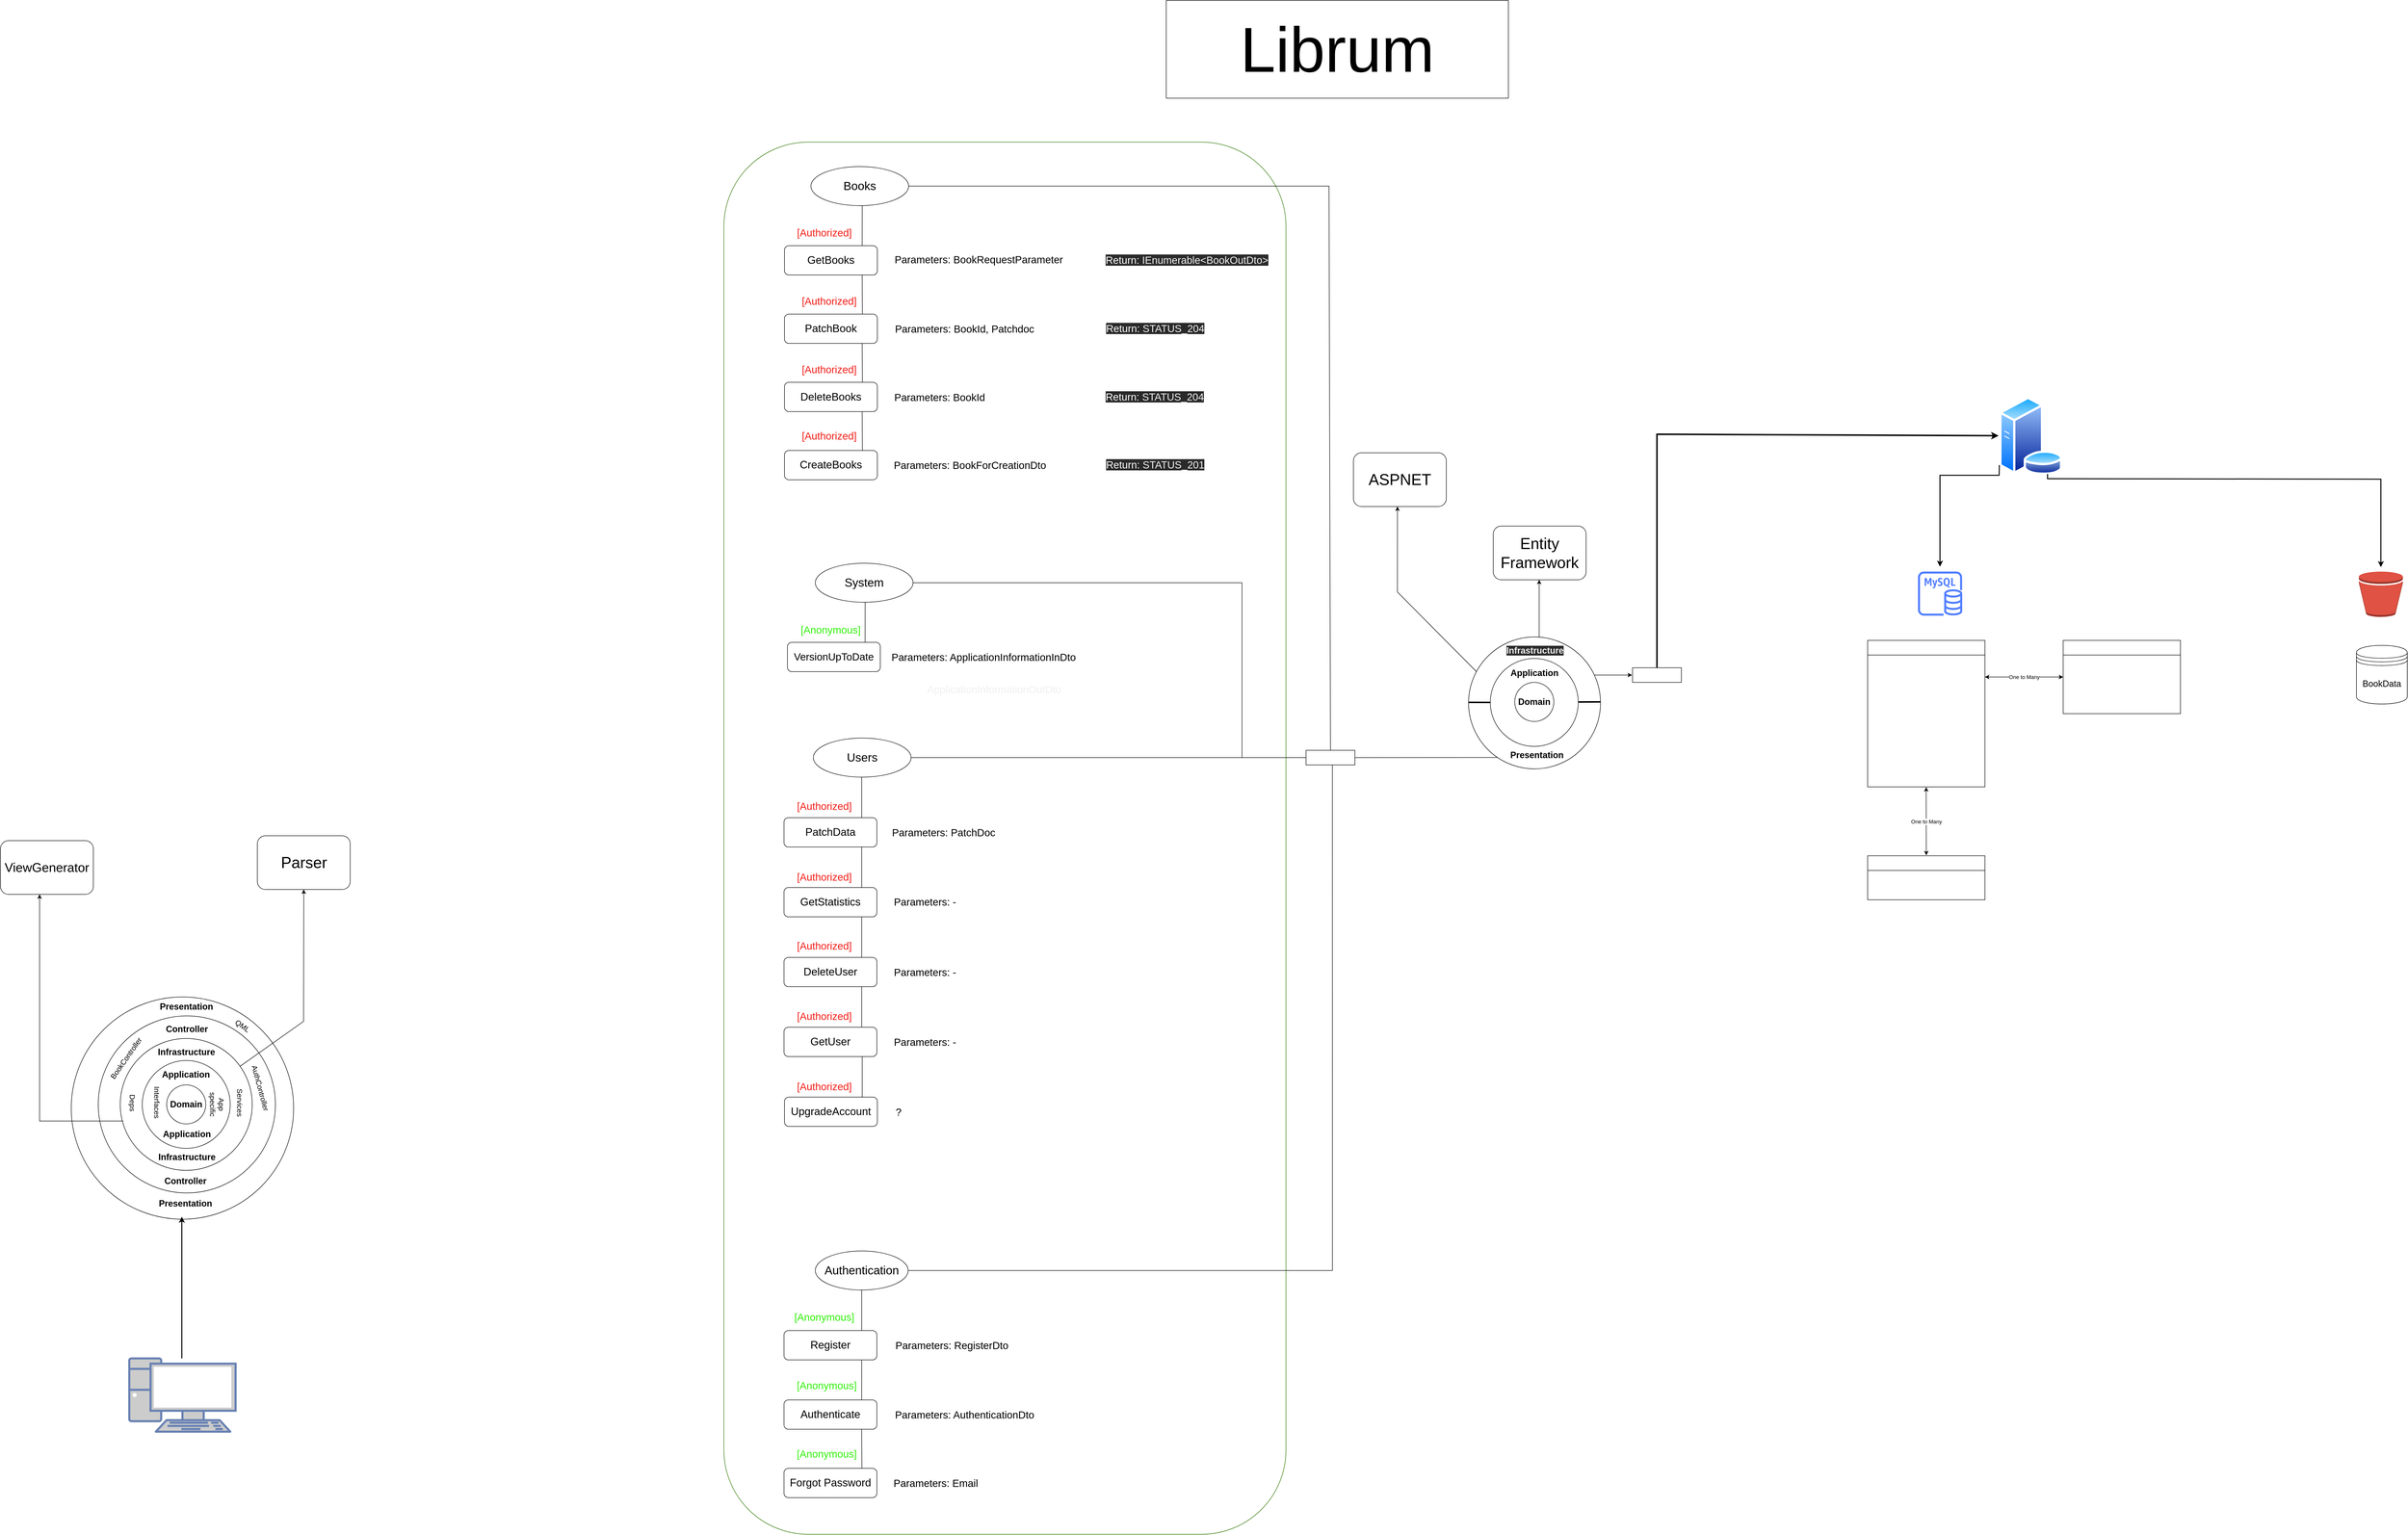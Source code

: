 <mxfile version="18.0.1" type="device"><diagram id="UjWuv3JrhT-Ci1nRG43G" name="Page-1"><mxGraphModel dx="948" dy="2203" grid="1" gridSize="10" guides="1" tooltips="1" connect="1" arrows="1" fold="1" page="1" pageScale="1" pageWidth="2800" pageHeight="1600" math="0" shadow="0"><root><mxCell id="0"/><mxCell id="1" parent="0"/><mxCell id="fdK3kQv5YPsDxLzUd1Ll-130" value="" style="rounded=1;whiteSpace=wrap;html=1;fillColor=none;fontColor=#ffffff;strokeColor=#2D7600;gradientColor=#ffffff;" vertex="1" parent="1"><mxGeometry x="1540" y="-1260" width="1150" height="2850" as="geometry"/></mxCell><mxCell id="10" value="" style="ellipse;whiteSpace=wrap;html=1;aspect=fixed;fontSize=18;align=center;" parent="1" vertex="1"><mxGeometry x="204.75" y="490" width="455" height="455" as="geometry"/></mxCell><mxCell id="8" value="" style="ellipse;whiteSpace=wrap;html=1;aspect=fixed;fontSize=18;align=center;" parent="1" vertex="1"><mxGeometry x="260" y="528.75" width="362.5" height="362.5" as="geometry"/></mxCell><mxCell id="5" value="" style="ellipse;whiteSpace=wrap;html=1;aspect=fixed;fontSize=18;align=center;" parent="1" vertex="1"><mxGeometry x="305" y="575" width="270" height="270" as="geometry"/></mxCell><mxCell id="3" value="" style="ellipse;whiteSpace=wrap;html=1;aspect=fixed;fontSize=18;align=center;" parent="1" vertex="1"><mxGeometry x="350" y="620" width="180" height="180" as="geometry"/></mxCell><mxCell id="2" value="&lt;font style=&quot;font-size: 18px&quot;&gt;&lt;b&gt;Domain&lt;/b&gt;&lt;/font&gt;" style="ellipse;whiteSpace=wrap;html=1;aspect=fixed;" parent="1" vertex="1"><mxGeometry x="400" y="670" width="80" height="80" as="geometry"/></mxCell><mxCell id="4" value="&lt;b&gt;Application&lt;/b&gt;" style="rounded=0;whiteSpace=wrap;html=1;fontSize=18;align=center;strokeColor=none;" parent="1" vertex="1"><mxGeometry x="401.5" y="634" width="75" height="29" as="geometry"/></mxCell><mxCell id="7" value="&lt;b&gt;Infrastructure&lt;/b&gt;" style="rounded=0;whiteSpace=wrap;html=1;fontSize=18;align=center;strokeColor=none;" parent="1" vertex="1"><mxGeometry x="404.5" y="591" width="70.5" height="23" as="geometry"/></mxCell><mxCell id="9" value="&lt;b&gt;Controller&lt;/b&gt;" style="rounded=0;whiteSpace=wrap;html=1;fontSize=18;align=center;strokeColor=none;" parent="1" vertex="1"><mxGeometry x="406" y="540" width="70.5" height="31" as="geometry"/></mxCell><mxCell id="11" value="&lt;b&gt;Presentation&lt;/b&gt;" style="rounded=0;whiteSpace=wrap;html=1;fontSize=18;align=center;strokeColor=none;" parent="1" vertex="1"><mxGeometry x="405" y="494" width="70.5" height="31" as="geometry"/></mxCell><mxCell id="12" value="&lt;font style=&quot;font-size: 32px&quot;&gt;Parser&lt;/font&gt;" style="rounded=1;whiteSpace=wrap;html=1;fontSize=18;align=center;" parent="1" vertex="1"><mxGeometry x="585.5" y="160" width="190" height="110" as="geometry"/></mxCell><mxCell id="14" value="&lt;font style=&quot;font-size: 26px&quot;&gt;ViewGenerator&lt;/font&gt;" style="rounded=1;whiteSpace=wrap;html=1;fontSize=18;align=center;" parent="1" vertex="1"><mxGeometry x="60" y="170" width="190" height="110" as="geometry"/></mxCell><mxCell id="15" value="" style="endArrow=classic;html=1;rounded=0;fontSize=26;exitX=0.022;exitY=0.626;exitDx=0;exitDy=0;startArrow=none;exitPerimeter=0;" parent="1" source="5" edge="1"><mxGeometry width="50" height="50" relative="1" as="geometry"><mxPoint x="570" y="780" as="sourcePoint"/><mxPoint x="140" y="280" as="targetPoint"/><Array as="points"><mxPoint x="140" y="744"/></Array></mxGeometry></mxCell><mxCell id="16" value="" style="endArrow=classic;html=1;rounded=0;fontSize=26;entryX=0.5;entryY=1;entryDx=0;entryDy=0;" parent="1" source="5" target="12" edge="1"><mxGeometry width="50" height="50" relative="1" as="geometry"><mxPoint x="660" y="660" as="sourcePoint"/><mxPoint x="710" y="610" as="targetPoint"/><Array as="points"><mxPoint x="680" y="540"/></Array></mxGeometry></mxCell><mxCell id="17" value="BookController" style="rounded=0;whiteSpace=wrap;html=1;fontSize=15;align=center;strokeColor=none;rotation=-55;" parent="1" vertex="1"><mxGeometry x="279" y="600" width="75" height="30" as="geometry"/></mxCell><mxCell id="21" value="QML" style="rounded=0;whiteSpace=wrap;html=1;fontSize=15;align=center;strokeColor=none;rotation=35;" parent="1" vertex="1"><mxGeometry x="518.13" y="539.1" width="75" height="20" as="geometry"/></mxCell><mxCell id="22" value="AuthController" style="rounded=0;whiteSpace=wrap;html=1;fontSize=15;align=center;strokeColor=none;rotation=75;" parent="1" vertex="1"><mxGeometry x="554.5" y="661" width="75" height="30" as="geometry"/></mxCell><mxCell id="24" value="Services" style="rounded=0;whiteSpace=wrap;html=1;fontSize=15;align=center;strokeColor=none;rotation=90;" parent="1" vertex="1"><mxGeometry x="512.5" y="691" width="75" height="30" as="geometry"/></mxCell><mxCell id="25" value="Interfaces" style="rounded=0;whiteSpace=wrap;html=1;fontSize=15;align=center;strokeColor=none;rotation=90;" parent="1" vertex="1"><mxGeometry x="343" y="691" width="75" height="30" as="geometry"/></mxCell><mxCell id="26" value="App specific" style="rounded=0;whiteSpace=wrap;html=1;fontSize=15;align=center;strokeColor=none;rotation=90;" parent="1" vertex="1"><mxGeometry x="466" y="695" width="75" height="30" as="geometry"/></mxCell><mxCell id="47" value="Deps" style="rounded=0;whiteSpace=wrap;html=1;fontSize=15;align=center;strokeColor=none;rotation=90;" parent="1" vertex="1"><mxGeometry x="293" y="692" width="75" height="30" as="geometry"/></mxCell><mxCell id="52" value="&lt;font color=&quot;#ffffff&quot; size=&quot;1&quot;&gt;&lt;b style=&quot;font-size: 28px&quot;&gt;&lt;br&gt;User&lt;/b&gt;&lt;/font&gt;" style="fontColor=#0066CC;verticalAlign=top;verticalLabelPosition=bottom;labelPosition=center;align=center;html=1;outlineConnect=0;fillColor=#CCCCCC;strokeColor=#6881B3;gradientColor=none;gradientDirection=north;strokeWidth=2;shape=mxgraph.networks.pc;fontSize=26;" parent="1" vertex="1"><mxGeometry x="323.5" y="1230" width="217.5" height="150" as="geometry"/></mxCell><mxCell id="53" value="" style="endArrow=classic;html=1;rounded=0;fontSize=28;fontColor=#FFFFFF;strokeWidth=2;" parent="1" edge="1"><mxGeometry width="50" height="50" relative="1" as="geometry"><mxPoint x="431" y="1230" as="sourcePoint"/><mxPoint x="431" y="940" as="targetPoint"/></mxGeometry></mxCell><mxCell id="54" value="&lt;b&gt;Presentation&lt;/b&gt;" style="rounded=0;whiteSpace=wrap;html=1;fontSize=18;align=center;strokeColor=none;" parent="1" vertex="1"><mxGeometry x="402.5" y="897" width="70.5" height="31" as="geometry"/></mxCell><mxCell id="55" value="&lt;b&gt;Application&lt;/b&gt;" style="rounded=0;whiteSpace=wrap;html=1;fontSize=18;align=center;strokeColor=none;" parent="1" vertex="1"><mxGeometry x="403.5" y="756" width="75" height="29" as="geometry"/></mxCell><mxCell id="56" value="&lt;b&gt;Infrastructure&lt;/b&gt;" style="rounded=0;whiteSpace=wrap;html=1;fontSize=18;align=center;strokeColor=none;" parent="1" vertex="1"><mxGeometry x="405.5" y="806" width="70.5" height="23" as="geometry"/></mxCell><mxCell id="71" value="" style="ellipse;whiteSpace=wrap;html=1;aspect=fixed;fontSize=18;align=center;" parent="1" vertex="1"><mxGeometry x="3063.5" y="-247" width="270" height="270" as="geometry"/></mxCell><mxCell id="58" value="&lt;b&gt;Controller&lt;/b&gt;" style="rounded=0;whiteSpace=wrap;html=1;fontSize=18;align=center;strokeColor=none;" parent="1" vertex="1"><mxGeometry x="402.5" y="851" width="70.5" height="31" as="geometry"/></mxCell><mxCell id="68" value="" style="ellipse;whiteSpace=wrap;html=1;aspect=fixed;fontSize=18;align=center;" parent="1" vertex="1"><mxGeometry x="3108" y="-203" width="180" height="180" as="geometry"/></mxCell><mxCell id="67" value="&lt;font style=&quot;font-size: 18px&quot;&gt;&lt;b&gt;Domain&lt;/b&gt;&lt;/font&gt;" style="ellipse;whiteSpace=wrap;html=1;aspect=fixed;" parent="1" vertex="1"><mxGeometry x="3158" y="-154" width="80" height="80" as="geometry"/></mxCell><mxCell id="69" value="&lt;b&gt;Application&lt;/b&gt;" style="rounded=0;whiteSpace=wrap;html=1;fontSize=18;align=center;strokeColor=none;" parent="1" vertex="1"><mxGeometry x="3161" y="-188" width="75" height="29" as="geometry"/></mxCell><mxCell id="72" value="&lt;b style=&quot;color: rgb(240, 240, 240); font-family: helvetica; font-size: 18px; font-style: normal; letter-spacing: normal; text-align: center; text-indent: 0px; text-transform: none; word-spacing: 0px; background-color: rgb(42, 42, 42);&quot;&gt;Infrastructure&lt;/b&gt;" style="text;whiteSpace=wrap;html=1;fontSize=18;fontColor=#FFFFFF;" parent="1" vertex="1"><mxGeometry x="3139" y="-236" width="140" height="23" as="geometry"/></mxCell><mxCell id="74" value="" style="endArrow=none;html=1;rounded=0;fontSize=18;fontColor=#FFFFFF;strokeWidth=3;exitX=0.001;exitY=0.496;exitDx=0;exitDy=0;exitPerimeter=0;" parent="1" source="71" target="68" edge="1"><mxGeometry width="50" height="50" relative="1" as="geometry"><mxPoint x="3068" y="-109" as="sourcePoint"/><mxPoint x="3118" y="-159" as="targetPoint"/></mxGeometry></mxCell><mxCell id="75" value="" style="endArrow=none;html=1;rounded=0;fontSize=18;fontColor=#FFFFFF;strokeWidth=3;exitX=1;exitY=0.495;exitDx=0;exitDy=0;exitPerimeter=0;" parent="1" source="68" edge="1"><mxGeometry width="50" height="50" relative="1" as="geometry"><mxPoint x="3289" y="-114" as="sourcePoint"/><mxPoint x="3333.502" y="-114.181" as="targetPoint"/></mxGeometry></mxCell><mxCell id="76" value="&lt;b&gt;Presentation&lt;/b&gt;" style="rounded=0;whiteSpace=wrap;html=1;fontSize=18;align=center;strokeColor=none;" parent="1" vertex="1"><mxGeometry x="3167.5" y="-21" width="70.5" height="31" as="geometry"/></mxCell><mxCell id="77" value="Controllers" style="rounded=0;whiteSpace=wrap;html=1;fontSize=18;fontColor=#FFFFFF;fillColor=default;gradientColor=none;align=center;" parent="1" vertex="1"><mxGeometry x="2731" y="-15" width="100" height="30" as="geometry"/></mxCell><mxCell id="86" value="" style="endArrow=classic;html=1;rounded=0;fontSize=18;fontColor=#FFFFFF;strokeWidth=1;exitX=0.06;exitY=0.263;exitDx=0;exitDy=0;exitPerimeter=0;entryX=0.474;entryY=1;entryDx=0;entryDy=0;entryPerimeter=0;" parent="1" source="71" target="87" edge="1"><mxGeometry width="50" height="50" relative="1" as="geometry"><mxPoint x="2788" y="-189" as="sourcePoint"/><mxPoint x="2598" y="-479" as="targetPoint"/><Array as="points"><mxPoint x="2918" y="-339"/></Array></mxGeometry></mxCell><mxCell id="87" value="&lt;span style=&quot;font-size: 32px&quot;&gt;ASPNET&lt;/span&gt;" style="rounded=1;whiteSpace=wrap;html=1;fontSize=18;align=center;" parent="1" vertex="1"><mxGeometry x="2828" y="-624" width="190" height="110" as="geometry"/></mxCell><mxCell id="88" value="&lt;span style=&quot;font-size: 32px&quot;&gt;Entity Framework&lt;/span&gt;" style="rounded=1;whiteSpace=wrap;html=1;fontSize=18;align=center;" parent="1" vertex="1"><mxGeometry x="3114" y="-474" width="190" height="110" as="geometry"/></mxCell><mxCell id="90" value="" style="endArrow=classic;html=1;rounded=0;fontSize=18;fontColor=#FFFFFF;strokeWidth=1;exitX=0.535;exitY=0.001;exitDx=0;exitDy=0;exitPerimeter=0;" parent="1" source="71" edge="1"><mxGeometry width="50" height="50" relative="1" as="geometry"><mxPoint x="3208" y="-254" as="sourcePoint"/><mxPoint x="3208" y="-364" as="targetPoint"/></mxGeometry></mxCell><mxCell id="95" value="" style="aspect=fixed;perimeter=ellipsePerimeter;html=1;align=center;shadow=0;dashed=0;spacingTop=3;image;image=img/lib/active_directory/database_server.svg;fontSize=18;fontColor=#FFFFFF;fillColor=default;gradientColor=none;" parent="1" vertex="1"><mxGeometry x="4148" y="-739" width="131.2" height="160" as="geometry"/></mxCell><mxCell id="97" value="" style="endArrow=classic;html=1;rounded=0;fontSize=18;fontColor=#FFFFFF;strokeWidth=2;exitX=0.011;exitY=0.876;exitDx=0;exitDy=0;exitPerimeter=0;" parent="1" source="95" edge="1"><mxGeometry width="50" height="50" relative="1" as="geometry"><mxPoint x="3758" y="-421" as="sourcePoint"/><mxPoint x="4028" y="-391" as="targetPoint"/><Array as="points"><mxPoint x="4149" y="-578"/><mxPoint x="4028" y="-578"/></Array></mxGeometry></mxCell><mxCell id="98" value="" style="endArrow=classic;html=1;rounded=0;fontSize=18;fontColor=#FFFFFF;strokeWidth=2;exitX=0.763;exitY=0.991;exitDx=0;exitDy=0;exitPerimeter=0;" parent="1" source="95" edge="1"><mxGeometry width="50" height="50" relative="1" as="geometry"><mxPoint x="4248" y="-571" as="sourcePoint"/><mxPoint x="4930" y="-390" as="targetPoint"/><Array as="points"><mxPoint x="4248" y="-571"/><mxPoint x="4930" y="-570"/></Array></mxGeometry></mxCell><mxCell id="100" value="AWS s3" style="outlineConnect=0;dashed=0;verticalLabelPosition=bottom;verticalAlign=top;align=center;html=1;shape=mxgraph.aws3.bucket;fillColor=#E05243;gradientColor=none;fontSize=18;fontColor=#FFFFFF;" parent="1" vertex="1"><mxGeometry x="4885" y="-381" width="90" height="93" as="geometry"/></mxCell><mxCell id="101" value="&lt;font style=&quot;font-size: 18px&quot; color=&quot;#ffffff&quot;&gt;MySQL&lt;/font&gt;" style="sketch=0;outlineConnect=0;fontColor=#232F3E;gradientColor=none;fillColor=#527FFF;strokeColor=none;dashed=0;verticalLabelPosition=bottom;verticalAlign=top;align=center;html=1;fontSize=12;fontStyle=0;aspect=fixed;pointerEvents=1;shape=mxgraph.aws4.rds_mysql_instance;" parent="1" vertex="1"><mxGeometry x="3983" y="-381" width="90.5" height="90.5" as="geometry"/></mxCell><mxCell id="102" value="Users" style="swimlane;fontStyle=0;childLayout=stackLayout;horizontal=1;startSize=30;horizontalStack=0;resizeParent=1;resizeParentMax=0;resizeLast=0;collapsible=1;marginBottom=0;fontSize=18;fontColor=#FFFFFF;fillColor=default;gradientColor=none;align=center;" parent="1" vertex="1"><mxGeometry x="4280" y="-240" width="240" height="150" as="geometry"/></mxCell><mxCell id="103" value="Firstname : string" style="text;strokeColor=none;fillColor=none;align=left;verticalAlign=middle;spacingLeft=4;spacingRight=4;overflow=hidden;points=[[0,0.5],[1,0.5]];portConstraint=eastwest;rotatable=0;fontSize=18;fontColor=#FFFFFF;" parent="102" vertex="1"><mxGeometry y="30" width="240" height="30" as="geometry"/></mxCell><mxCell id="104" value="Lastname : string" style="text;strokeColor=none;fillColor=none;align=left;verticalAlign=middle;spacingLeft=4;spacingRight=4;overflow=hidden;points=[[0,0.5],[1,0.5]];portConstraint=eastwest;rotatable=0;fontSize=18;fontColor=#FFFFFF;" parent="102" vertex="1"><mxGeometry y="60" width="240" height="30" as="geometry"/></mxCell><mxCell id="105" value="Email : string" style="text;strokeColor=none;fillColor=none;align=left;verticalAlign=middle;spacingLeft=4;spacingRight=4;overflow=hidden;points=[[0,0.5],[1,0.5]];portConstraint=eastwest;rotatable=0;fontSize=18;fontColor=#FFFFFF;" parent="102" vertex="1"><mxGeometry y="90" width="240" height="30" as="geometry"/></mxCell><mxCell id="106" value="AccountCreation : DateTime" style="text;strokeColor=none;fillColor=none;align=left;verticalAlign=middle;spacingLeft=4;spacingRight=4;overflow=hidden;points=[[0,0.5],[1,0.5]];portConstraint=eastwest;rotatable=0;fontSize=18;fontColor=#FFFFFF;" parent="102" vertex="1"><mxGeometry y="120" width="240" height="30" as="geometry"/></mxCell><mxCell id="108" value="Books" style="swimlane;fontStyle=0;childLayout=stackLayout;horizontal=1;startSize=30;horizontalStack=0;resizeParent=1;resizeParentMax=0;resizeLast=0;collapsible=1;marginBottom=0;fontSize=18;fontColor=#FFFFFF;fillColor=default;gradientColor=none;align=center;" parent="1" vertex="1"><mxGeometry x="3880" y="-240" width="240" height="300" as="geometry"/></mxCell><mxCell id="109" value="Title : string" style="text;strokeColor=none;fillColor=none;align=left;verticalAlign=middle;spacingLeft=4;spacingRight=4;overflow=hidden;points=[[0,0.5],[1,0.5]];portConstraint=eastwest;rotatable=0;fontSize=18;fontColor=#FFFFFF;" parent="108" vertex="1"><mxGeometry y="30" width="240" height="30" as="geometry"/></mxCell><mxCell id="110" value="PublishingDate : DateTime" style="text;strokeColor=none;fillColor=none;align=left;verticalAlign=middle;spacingLeft=4;spacingRight=4;overflow=hidden;points=[[0,0.5],[1,0.5]];portConstraint=eastwest;rotatable=0;fontSize=18;fontColor=#FFFFFF;" parent="108" vertex="1"><mxGeometry y="60" width="240" height="30" as="geometry"/></mxCell><mxCell id="111" value="Pages : int" style="text;strokeColor=none;fillColor=none;align=left;verticalAlign=middle;spacingLeft=4;spacingRight=4;overflow=hidden;points=[[0,0.5],[1,0.5]];portConstraint=eastwest;rotatable=0;fontSize=18;fontColor=#FFFFFF;" parent="108" vertex="1"><mxGeometry y="90" width="240" height="30" as="geometry"/></mxCell><mxCell id="112" value="Format : string" style="text;strokeColor=none;fillColor=none;align=left;verticalAlign=middle;spacingLeft=4;spacingRight=4;overflow=hidden;points=[[0,0.5],[1,0.5]];portConstraint=eastwest;rotatable=0;fontSize=18;fontColor=#FFFFFF;" parent="108" vertex="1"><mxGeometry y="120" width="240" height="30" as="geometry"/></mxCell><mxCell id="114" value="DataLink : Link" style="text;strokeColor=none;fillColor=none;align=left;verticalAlign=middle;spacingLeft=4;spacingRight=4;overflow=hidden;points=[[0,0.5],[1,0.5]];portConstraint=eastwest;rotatable=0;fontSize=18;fontColor=#FFFFFF;" parent="108" vertex="1"><mxGeometry y="150" width="240" height="30" as="geometry"/></mxCell><mxCell id="pwFxx81332U_T3bvsyUk-269" value="CurrentPage : int" style="text;strokeColor=none;fillColor=none;align=left;verticalAlign=middle;spacingLeft=4;spacingRight=4;overflow=hidden;points=[[0,0.5],[1,0.5]];portConstraint=eastwest;rotatable=0;fontSize=18;fontColor=#FFFFFF;" parent="108" vertex="1"><mxGeometry y="180" width="240" height="30" as="geometry"/></mxCell><mxCell id="pwFxx81332U_T3bvsyUk-268" value="________________________" style="text;strokeColor=none;fillColor=none;align=left;verticalAlign=middle;spacingLeft=4;spacingRight=4;overflow=hidden;points=[[0,0.5],[1,0.5]];portConstraint=eastwest;rotatable=0;fontSize=18;fontColor=#FFFFFF;" parent="108" vertex="1"><mxGeometry y="210" width="240" height="30" as="geometry"/></mxCell><mxCell id="113" value="Authors : Author" style="text;strokeColor=none;fillColor=none;align=left;verticalAlign=middle;spacingLeft=4;spacingRight=4;overflow=hidden;points=[[0,0.5],[1,0.5]];portConstraint=eastwest;rotatable=0;fontSize=18;fontColor=#FFFFFF;" parent="108" vertex="1"><mxGeometry y="240" width="240" height="30" as="geometry"/></mxCell><mxCell id="115" value="Users : User" style="text;strokeColor=none;fillColor=none;align=left;verticalAlign=middle;spacingLeft=4;spacingRight=4;overflow=hidden;points=[[0,0.5],[1,0.5]];portConstraint=eastwest;rotatable=0;fontSize=18;fontColor=#FFFFFF;" parent="108" vertex="1"><mxGeometry y="270" width="240" height="30" as="geometry"/></mxCell><mxCell id="117" value="Author" style="swimlane;fontStyle=0;childLayout=stackLayout;horizontal=1;startSize=30;horizontalStack=0;resizeParent=1;resizeParentMax=0;resizeLast=0;collapsible=1;marginBottom=0;fontSize=18;fontColor=#FFFFFF;fillColor=default;gradientColor=none;align=center;" parent="1" vertex="1"><mxGeometry x="3880" y="201" width="240" height="90" as="geometry"/></mxCell><mxCell id="118" value="FirstName : string" style="text;strokeColor=none;fillColor=none;align=left;verticalAlign=middle;spacingLeft=4;spacingRight=4;overflow=hidden;points=[[0,0.5],[1,0.5]];portConstraint=eastwest;rotatable=0;fontSize=18;fontColor=#FFFFFF;" parent="117" vertex="1"><mxGeometry y="30" width="240" height="30" as="geometry"/></mxCell><mxCell id="119" value="LastName : string" style="text;strokeColor=none;fillColor=none;align=left;verticalAlign=middle;spacingLeft=4;spacingRight=4;overflow=hidden;points=[[0,0.5],[1,0.5]];portConstraint=eastwest;rotatable=0;fontSize=18;fontColor=#FFFFFF;" parent="117" vertex="1"><mxGeometry y="60" width="240" height="30" as="geometry"/></mxCell><mxCell id="125" value="&lt;font style=&quot;font-size: 18px&quot;&gt;BookData&lt;/font&gt;" style="shape=datastore;whiteSpace=wrap;html=1;" parent="1" vertex="1"><mxGeometry x="4880" y="-229.75" width="104" height="120" as="geometry"/></mxCell><mxCell id="127" value="&lt;font style=&quot;font-size: 130px;&quot;&gt;Librum&lt;/font&gt;" style="rounded=0;whiteSpace=wrap;html=1;fontSize=100;" parent="1" vertex="1"><mxGeometry x="2445" y="-1550" width="700" height="200" as="geometry"/></mxCell><mxCell id="128" value="Services" style="rounded=0;whiteSpace=wrap;html=1;fontSize=18;fontColor=#FFFFFF;fillColor=default;gradientColor=none;align=center;" parent="1" vertex="1"><mxGeometry x="3399" y="-184" width="100" height="30" as="geometry"/></mxCell><mxCell id="129" value="" style="endArrow=classic;html=1;rounded=0;fontSize=110;" parent="1" edge="1"><mxGeometry width="50" height="50" relative="1" as="geometry"><mxPoint x="3321" y="-169" as="sourcePoint"/><mxPoint x="3398" y="-169" as="targetPoint"/></mxGeometry></mxCell><mxCell id="130" value="" style="endArrow=classic;html=1;rounded=0;fontSize=110;entryX=0;entryY=0.5;entryDx=0;entryDy=0;exitX=0.5;exitY=0;exitDx=0;exitDy=0;strokeWidth=3;" parent="1" source="128" target="95" edge="1"><mxGeometry width="50" height="50" relative="1" as="geometry"><mxPoint x="3448" y="-194" as="sourcePoint"/><mxPoint x="3488" y="-154" as="targetPoint"/><Array as="points"><mxPoint x="3449" y="-662"/></Array></mxGeometry></mxCell><mxCell id="pwFxx81332U_T3bvsyUk-138" value="" style="endArrow=none;html=1;rounded=0;fontSize=18;fontColor=#FFFFFF;strokeWidth=1;exitX=1;exitY=0.5;exitDx=0;exitDy=0;entryX=0.539;entryY=1.01;entryDx=0;entryDy=0;entryPerimeter=0;" parent="1" source="pwFxx81332U_T3bvsyUk-143" target="77" edge="1"><mxGeometry width="50" height="50" relative="1" as="geometry"><mxPoint x="1926" y="734" as="sourcePoint"/><mxPoint x="2290.011" y="-52" as="targetPoint"/><Array as="points"><mxPoint x="2785" y="1050"/></Array></mxGeometry></mxCell><mxCell id="pwFxx81332U_T3bvsyUk-142" value="&lt;font style=&quot;font-size: 24px;&quot;&gt;Users&lt;/font&gt;" style="ellipse;whiteSpace=wrap;html=1;fontSize=20;strokeColor=default;fillColor=default;" parent="1" vertex="1"><mxGeometry x="1723" y="-40" width="200" height="80" as="geometry"/></mxCell><mxCell id="pwFxx81332U_T3bvsyUk-143" value="&lt;font style=&quot;font-size: 24px;&quot;&gt;Authentication&lt;/font&gt;" style="ellipse;whiteSpace=wrap;html=1;fontSize=20;strokeColor=default;fillColor=default;" parent="1" vertex="1"><mxGeometry x="1727" y="1010" width="190" height="80" as="geometry"/></mxCell><mxCell id="pwFxx81332U_T3bvsyUk-145" value="" style="endArrow=none;html=1;rounded=0;fontSize=22;entryX=0.5;entryY=1;entryDx=0;entryDy=0;exitX=0.9;exitY=-0.007;exitDx=0;exitDy=0;exitPerimeter=0;" parent="1" target="pwFxx81332U_T3bvsyUk-143" edge="1"><mxGeometry width="50" height="50" relative="1" as="geometry"><mxPoint x="1822.0" y="1172.58" as="sourcePoint"/><mxPoint x="1817" y="1135" as="targetPoint"/></mxGeometry></mxCell><mxCell id="pwFxx81332U_T3bvsyUk-147" value="" style="endArrow=none;html=1;rounded=0;fontSize=22;entryX=0.5;entryY=1;entryDx=0;entryDy=0;exitX=0.9;exitY=-0.007;exitDx=0;exitDy=0;exitPerimeter=0;" parent="1" edge="1"><mxGeometry width="50" height="50" relative="1" as="geometry"><mxPoint x="1821.9" y="1315.58" as="sourcePoint"/><mxPoint x="1822.0" y="1233.0" as="targetPoint"/></mxGeometry></mxCell><mxCell id="pwFxx81332U_T3bvsyUk-150" value="" style="endArrow=none;html=1;rounded=0;fontSize=22;entryX=0.9;entryY=0.99;entryDx=0;entryDy=0;exitX=0.9;exitY=-0.007;exitDx=0;exitDy=0;exitPerimeter=0;entryPerimeter=0;" parent="1" edge="1"><mxGeometry width="50" height="50" relative="1" as="geometry"><mxPoint x="1822.4" y="1457.58" as="sourcePoint"/><mxPoint x="1821.9" y="1375.4" as="targetPoint"/></mxGeometry></mxCell><mxCell id="pwFxx81332U_T3bvsyUk-151" value="&lt;span style=&quot;&quot;&gt;Register&lt;/span&gt;" style="rounded=1;whiteSpace=wrap;html=1;fontSize=22;strokeColor=default;fillColor=default;" parent="1" vertex="1"><mxGeometry x="1663" y="1173" width="190" height="60" as="geometry"/></mxCell><mxCell id="pwFxx81332U_T3bvsyUk-152" value="&lt;span style=&quot;&quot;&gt;Authenticate&lt;/span&gt;" style="rounded=1;whiteSpace=wrap;html=1;fontSize=22;strokeColor=default;fillColor=default;" parent="1" vertex="1"><mxGeometry x="1663" y="1315" width="190" height="60" as="geometry"/></mxCell><mxCell id="pwFxx81332U_T3bvsyUk-153" value="&lt;span style=&quot;&quot;&gt;Forgot Password&lt;/span&gt;" style="rounded=1;whiteSpace=wrap;html=1;fontSize=22;strokeColor=default;fillColor=default;" parent="1" vertex="1"><mxGeometry x="1663" y="1455" width="190" height="60" as="geometry"/></mxCell><mxCell id="pwFxx81332U_T3bvsyUk-156" value="" style="endArrow=none;html=1;rounded=0;fontSize=22;entryX=0.5;entryY=1;entryDx=0;entryDy=0;exitX=0.9;exitY=-0.007;exitDx=0;exitDy=0;exitPerimeter=0;" parent="1" edge="1"><mxGeometry width="50" height="50" relative="1" as="geometry"><mxPoint x="1822" y="122.58" as="sourcePoint"/><mxPoint x="1822" y="40" as="targetPoint"/></mxGeometry></mxCell><mxCell id="pwFxx81332U_T3bvsyUk-159" value="&lt;span style=&quot;&quot;&gt;PatchData&lt;/span&gt;" style="rounded=1;whiteSpace=wrap;html=1;fontSize=22;strokeColor=default;fillColor=default;" parent="1" vertex="1"><mxGeometry x="1663" y="123" width="190" height="60" as="geometry"/></mxCell><mxCell id="pwFxx81332U_T3bvsyUk-169" value="&lt;font style=&quot;font-size: 24px;&quot;&gt;Books&lt;/font&gt;" style="ellipse;whiteSpace=wrap;html=1;fontSize=20;strokeColor=default;fillColor=default;" parent="1" vertex="1"><mxGeometry x="1718" y="-1210" width="200" height="80" as="geometry"/></mxCell><mxCell id="pwFxx81332U_T3bvsyUk-170" value="" style="endArrow=none;html=1;rounded=0;fontSize=22;entryX=0.5;entryY=1;entryDx=0;entryDy=0;exitX=0.9;exitY=-0.007;exitDx=0;exitDy=0;exitPerimeter=0;" parent="1" edge="1"><mxGeometry width="50" height="50" relative="1" as="geometry"><mxPoint x="1822.9" y="-1047.42" as="sourcePoint"/><mxPoint x="1823.0" y="-1130.0" as="targetPoint"/></mxGeometry></mxCell><mxCell id="pwFxx81332U_T3bvsyUk-171" value="" style="endArrow=none;html=1;rounded=0;fontSize=22;entryX=0.9;entryY=0.99;entryDx=0;entryDy=0;exitX=0.9;exitY=-0.007;exitDx=0;exitDy=0;exitPerimeter=0;entryPerimeter=0;" parent="1" edge="1"><mxGeometry width="50" height="50" relative="1" as="geometry"><mxPoint x="1823.4" y="-905.42" as="sourcePoint"/><mxPoint x="1822.9" y="-987.6" as="targetPoint"/></mxGeometry></mxCell><mxCell id="pwFxx81332U_T3bvsyUk-172" value="GetBooks" style="rounded=1;whiteSpace=wrap;html=1;fontSize=22;strokeColor=default;fillColor=default;" parent="1" vertex="1"><mxGeometry x="1664" y="-1048" width="190" height="60" as="geometry"/></mxCell><mxCell id="pwFxx81332U_T3bvsyUk-173" value="&lt;span style=&quot;&quot;&gt;PatchBook&lt;/span&gt;" style="rounded=1;whiteSpace=wrap;html=1;fontSize=22;strokeColor=default;fillColor=default;" parent="1" vertex="1"><mxGeometry x="1664" y="-908" width="190" height="60" as="geometry"/></mxCell><mxCell id="pwFxx81332U_T3bvsyUk-174" value="" style="endArrow=none;html=1;rounded=0;fontSize=22;entryX=0.9;entryY=0.99;entryDx=0;entryDy=0;exitX=0.9;exitY=-0.007;exitDx=0;exitDy=0;exitPerimeter=0;entryPerimeter=0;" parent="1" edge="1"><mxGeometry width="50" height="50" relative="1" as="geometry"><mxPoint x="1823.4" y="-765.82" as="sourcePoint"/><mxPoint x="1822.9" y="-848.0" as="targetPoint"/></mxGeometry></mxCell><mxCell id="pwFxx81332U_T3bvsyUk-175" value="&lt;span style=&quot;&quot;&gt;DeleteBooks&lt;/span&gt;" style="rounded=1;whiteSpace=wrap;html=1;fontSize=22;strokeColor=default;fillColor=default;" parent="1" vertex="1"><mxGeometry x="1664" y="-768.4" width="190" height="60" as="geometry"/></mxCell><mxCell id="pwFxx81332U_T3bvsyUk-176" value="" style="endArrow=none;html=1;rounded=0;fontSize=22;entryX=0.9;entryY=0.99;entryDx=0;entryDy=0;exitX=0.9;exitY=-0.007;exitDx=0;exitDy=0;exitPerimeter=0;entryPerimeter=0;" parent="1" edge="1"><mxGeometry width="50" height="50" relative="1" as="geometry"><mxPoint x="1823.4" y="-626.22" as="sourcePoint"/><mxPoint x="1822.9" y="-708.4" as="targetPoint"/></mxGeometry></mxCell><mxCell id="pwFxx81332U_T3bvsyUk-177" value="&lt;span style=&quot;&quot;&gt;CreateBooks&lt;/span&gt;" style="rounded=1;whiteSpace=wrap;html=1;fontSize=22;strokeColor=default;fillColor=default;" parent="1" vertex="1"><mxGeometry x="1664" y="-628.8" width="190" height="60" as="geometry"/></mxCell><mxCell id="pwFxx81332U_T3bvsyUk-180" value="" style="endArrow=none;html=1;rounded=0;fontSize=18;fontColor=#FFFFFF;strokeWidth=1;entryX=0;entryY=0.5;entryDx=0;entryDy=0;exitX=1;exitY=0.5;exitDx=0;exitDy=0;" parent="1" source="pwFxx81332U_T3bvsyUk-142" target="77" edge="1"><mxGeometry width="50" height="50" relative="1" as="geometry"><mxPoint x="1928" y="120" as="sourcePoint"/><mxPoint x="2282" y="-50" as="targetPoint"/><Array as="points"><mxPoint x="2600"/></Array></mxGeometry></mxCell><mxCell id="pwFxx81332U_T3bvsyUk-182" value="" style="endArrow=none;html=1;rounded=0;fontSize=22;entryX=0.5;entryY=1;entryDx=0;entryDy=0;exitX=0.9;exitY=-0.007;exitDx=0;exitDy=0;exitPerimeter=0;" parent="1" edge="1"><mxGeometry width="50" height="50" relative="1" as="geometry"><mxPoint x="1822" y="265.58" as="sourcePoint"/><mxPoint x="1822" y="183" as="targetPoint"/></mxGeometry></mxCell><mxCell id="pwFxx81332U_T3bvsyUk-183" value="&lt;span style=&quot;&quot;&gt;GetStatistics&lt;/span&gt;" style="rounded=1;whiteSpace=wrap;html=1;fontSize=22;strokeColor=default;fillColor=default;" parent="1" vertex="1"><mxGeometry x="1663" y="266" width="190" height="60" as="geometry"/></mxCell><mxCell id="pwFxx81332U_T3bvsyUk-184" value="" style="endArrow=none;html=1;rounded=0;fontSize=22;entryX=0.5;entryY=1;entryDx=0;entryDy=0;exitX=0.9;exitY=-0.007;exitDx=0;exitDy=0;exitPerimeter=0;" parent="1" edge="1"><mxGeometry width="50" height="50" relative="1" as="geometry"><mxPoint x="1822" y="408.58" as="sourcePoint"/><mxPoint x="1822" y="326" as="targetPoint"/></mxGeometry></mxCell><mxCell id="pwFxx81332U_T3bvsyUk-185" value="&lt;span style=&quot;&quot;&gt;DeleteUser&lt;/span&gt;" style="rounded=1;whiteSpace=wrap;html=1;fontSize=22;strokeColor=default;fillColor=default;" parent="1" vertex="1"><mxGeometry x="1663" y="409" width="190" height="60" as="geometry"/></mxCell><mxCell id="pwFxx81332U_T3bvsyUk-186" value="" style="endArrow=none;html=1;rounded=0;fontSize=130;exitX=0.5;exitY=0;exitDx=0;exitDy=0;entryX=1;entryY=0.5;entryDx=0;entryDy=0;" parent="1" source="77" target="pwFxx81332U_T3bvsyUk-169" edge="1"><mxGeometry width="50" height="50" relative="1" as="geometry"><mxPoint x="1568" y="-300" as="sourcePoint"/><mxPoint x="1618" y="-350" as="targetPoint"/><Array as="points"><mxPoint x="2778" y="-1170"/></Array></mxGeometry></mxCell><mxCell id="pwFxx81332U_T3bvsyUk-187" value="" style="endArrow=none;html=1;rounded=0;fontSize=130;exitX=1;exitY=0.5;exitDx=0;exitDy=0;entryX=0.218;entryY=0.914;entryDx=0;entryDy=0;entryPerimeter=0;" parent="1" source="77" target="71" edge="1"><mxGeometry width="50" height="50" relative="1" as="geometry"><mxPoint x="2831" y="23" as="sourcePoint"/><mxPoint x="2968" y="-27" as="targetPoint"/></mxGeometry></mxCell><mxCell id="pwFxx81332U_T3bvsyUk-197" value="&lt;font style=&quot;font-size: 24px;&quot;&gt;System&lt;/font&gt;" style="ellipse;whiteSpace=wrap;html=1;fontSize=20;strokeColor=default;fillColor=default;" parent="1" vertex="1"><mxGeometry x="1727" y="-398" width="200" height="80" as="geometry"/></mxCell><mxCell id="pwFxx81332U_T3bvsyUk-198" value="" style="endArrow=none;html=1;rounded=0;fontSize=18;fontColor=#FFFFFF;strokeWidth=1;entryX=0;entryY=0.5;entryDx=0;entryDy=0;exitX=1;exitY=0.5;exitDx=0;exitDy=0;" parent="1" source="pwFxx81332U_T3bvsyUk-197" target="77" edge="1"><mxGeometry width="50" height="50" relative="1" as="geometry"><mxPoint x="1932" y="-451" as="sourcePoint"/><mxPoint x="2735" y="-571" as="targetPoint"/><Array as="points"><mxPoint x="2600" y="-358"/><mxPoint x="2600"/></Array></mxGeometry></mxCell><mxCell id="pwFxx81332U_T3bvsyUk-199" value="" style="endArrow=none;html=1;rounded=0;fontSize=22;entryX=0.5;entryY=1;entryDx=0;entryDy=0;exitX=0.9;exitY=-0.007;exitDx=0;exitDy=0;exitPerimeter=0;" parent="1" edge="1"><mxGeometry width="50" height="50" relative="1" as="geometry"><mxPoint x="1828.9" y="-235.42" as="sourcePoint"/><mxPoint x="1829.0" y="-318.0" as="targetPoint"/></mxGeometry></mxCell><mxCell id="pwFxx81332U_T3bvsyUk-200" value="&lt;font style=&quot;font-size: 21px;&quot;&gt;VersionUpToDate&lt;/font&gt;" style="rounded=1;whiteSpace=wrap;html=1;fontSize=22;strokeColor=default;fillColor=default;" parent="1" vertex="1"><mxGeometry x="1670" y="-236" width="190" height="60" as="geometry"/></mxCell><mxCell id="pwFxx81332U_T3bvsyUk-204" value="" style="endArrow=none;html=1;rounded=0;fontSize=22;entryX=0.5;entryY=1;entryDx=0;entryDy=0;exitX=0.9;exitY=-0.007;exitDx=0;exitDy=0;exitPerimeter=0;" parent="1" edge="1"><mxGeometry width="50" height="50" relative="1" as="geometry"><mxPoint x="1822" y="551.58" as="sourcePoint"/><mxPoint x="1822" y="469" as="targetPoint"/></mxGeometry></mxCell><mxCell id="pwFxx81332U_T3bvsyUk-205" value="&lt;span style=&quot;&quot;&gt;GetUser&lt;/span&gt;" style="rounded=1;whiteSpace=wrap;html=1;fontSize=22;strokeColor=default;fillColor=default;" parent="1" vertex="1"><mxGeometry x="1663" y="552" width="190" height="60" as="geometry"/></mxCell><mxCell id="pwFxx81332U_T3bvsyUk-206" value="" style="endArrow=none;html=1;rounded=0;fontSize=22;entryX=0.5;entryY=1;entryDx=0;entryDy=0;exitX=0.9;exitY=-0.007;exitDx=0;exitDy=0;exitPerimeter=0;" parent="1" edge="1"><mxGeometry width="50" height="50" relative="1" as="geometry"><mxPoint x="1823" y="694.58" as="sourcePoint"/><mxPoint x="1823" y="612" as="targetPoint"/></mxGeometry></mxCell><mxCell id="pwFxx81332U_T3bvsyUk-207" value="UpgradeAccount&lt;span style=&quot;&quot;&gt;&lt;br&gt;&lt;/span&gt;" style="rounded=1;whiteSpace=wrap;html=1;fontSize=22;strokeColor=default;fillColor=default;" parent="1" vertex="1"><mxGeometry x="1664" y="695" width="190" height="60" as="geometry"/></mxCell><mxCell id="pwFxx81332U_T3bvsyUk-211" value="Parameters: BookRequestParameter" style="text;html=1;align=center;verticalAlign=middle;resizable=0;points=[];autosize=1;strokeColor=none;fillColor=none;fontSize=21;" parent="1" vertex="1"><mxGeometry x="1881" y="-1035" width="360" height="30" as="geometry"/></mxCell><mxCell id="pwFxx81332U_T3bvsyUk-212" value="Parameters: BookId, Patchdoc" style="text;html=1;align=center;verticalAlign=middle;resizable=0;points=[];autosize=1;strokeColor=none;fillColor=none;fontSize=21;" parent="1" vertex="1"><mxGeometry x="1882" y="-893" width="300" height="30" as="geometry"/></mxCell><mxCell id="pwFxx81332U_T3bvsyUk-213" value="Parameters: BookId" style="text;html=1;align=center;verticalAlign=middle;resizable=0;points=[];autosize=1;strokeColor=none;fillColor=none;fontSize=21;" parent="1" vertex="1"><mxGeometry x="1881" y="-753.4" width="200" height="30" as="geometry"/></mxCell><mxCell id="pwFxx81332U_T3bvsyUk-214" value="Parameters: BookForCreationDto" style="text;html=1;align=center;verticalAlign=middle;resizable=0;points=[];autosize=1;strokeColor=none;fillColor=none;fontSize=21;" parent="1" vertex="1"><mxGeometry x="1878" y="-613.8" width="330" height="30" as="geometry"/></mxCell><mxCell id="pwFxx81332U_T3bvsyUk-215" value="Parameters: ApplicationInformationInDto" style="text;html=1;align=center;verticalAlign=middle;resizable=0;points=[];autosize=1;strokeColor=none;fillColor=none;fontSize=21;" parent="1" vertex="1"><mxGeometry x="1876" y="-221" width="390" height="30" as="geometry"/></mxCell><mxCell id="pwFxx81332U_T3bvsyUk-217" value="&lt;font color=&quot;#f01f18&quot;&gt;[Authorized]&lt;/font&gt;" style="text;html=1;align=center;verticalAlign=middle;resizable=0;points=[];autosize=1;strokeColor=none;fillColor=none;fontSize=21;" parent="1" vertex="1"><mxGeometry x="1680" y="-1090" width="130" height="30" as="geometry"/></mxCell><mxCell id="pwFxx81332U_T3bvsyUk-218" value="&lt;font color=&quot;#f01f18&quot;&gt;[Authorized]&lt;/font&gt;" style="text;html=1;align=center;verticalAlign=middle;resizable=0;points=[];autosize=1;strokeColor=none;fillColor=none;fontSize=21;" parent="1" vertex="1"><mxGeometry x="1690" y="-950" width="130" height="30" as="geometry"/></mxCell><mxCell id="pwFxx81332U_T3bvsyUk-219" value="&lt;font color=&quot;#f01f18&quot;&gt;[Authorized]&lt;/font&gt;" style="text;html=1;align=center;verticalAlign=middle;resizable=0;points=[];autosize=1;strokeColor=none;fillColor=none;fontSize=21;" parent="1" vertex="1"><mxGeometry x="1690" y="-810" width="130" height="30" as="geometry"/></mxCell><mxCell id="pwFxx81332U_T3bvsyUk-220" value="&lt;font color=&quot;#f01f18&quot;&gt;[Authorized]&lt;/font&gt;" style="text;html=1;align=center;verticalAlign=middle;resizable=0;points=[];autosize=1;strokeColor=none;fillColor=none;fontSize=21;" parent="1" vertex="1"><mxGeometry x="1690" y="-674" width="130" height="30" as="geometry"/></mxCell><mxCell id="pwFxx81332U_T3bvsyUk-222" value="&lt;font color=&quot;#f01f18&quot;&gt;[Authorized]&lt;/font&gt;" style="text;html=1;align=center;verticalAlign=middle;resizable=0;points=[];autosize=1;strokeColor=none;fillColor=none;fontSize=21;" parent="1" vertex="1"><mxGeometry x="1680" y="370" width="130" height="30" as="geometry"/></mxCell><mxCell id="pwFxx81332U_T3bvsyUk-223" value="&lt;font color=&quot;#f01f18&quot;&gt;[Authorized]&lt;/font&gt;" style="text;html=1;align=center;verticalAlign=middle;resizable=0;points=[];autosize=1;strokeColor=none;fillColor=none;fontSize=21;" parent="1" vertex="1"><mxGeometry x="1680" y="84" width="130" height="30" as="geometry"/></mxCell><mxCell id="pwFxx81332U_T3bvsyUk-224" value="&lt;font color=&quot;#f01f18&quot;&gt;[Authorized]&lt;/font&gt;" style="text;html=1;align=center;verticalAlign=middle;resizable=0;points=[];autosize=1;strokeColor=none;fillColor=none;fontSize=21;" parent="1" vertex="1"><mxGeometry x="1680" y="229" width="130" height="30" as="geometry"/></mxCell><mxCell id="pwFxx81332U_T3bvsyUk-225" value="&lt;font color=&quot;#f01f18&quot;&gt;[Authorized]&lt;/font&gt;" style="text;html=1;align=center;verticalAlign=middle;resizable=0;points=[];autosize=1;strokeColor=none;fillColor=none;fontSize=21;" parent="1" vertex="1"><mxGeometry x="1680" y="514" width="130" height="30" as="geometry"/></mxCell><mxCell id="pwFxx81332U_T3bvsyUk-226" value="&lt;font color=&quot;#f01f18&quot;&gt;[Authorized]&lt;/font&gt;" style="text;html=1;align=center;verticalAlign=middle;resizable=0;points=[];autosize=1;strokeColor=none;fillColor=none;fontSize=21;" parent="1" vertex="1"><mxGeometry x="1680" y="658" width="130" height="30" as="geometry"/></mxCell><mxCell id="pwFxx81332U_T3bvsyUk-227" value="Parameters: PatchDoc&amp;nbsp;" style="text;html=1;align=left;verticalAlign=middle;resizable=0;points=[];autosize=1;strokeColor=none;fillColor=none;fontSize=21;" parent="1" vertex="1"><mxGeometry x="1882" y="138" width="230" height="30" as="geometry"/></mxCell><mxCell id="pwFxx81332U_T3bvsyUk-228" value="Parameters: -" style="text;html=1;align=center;verticalAlign=middle;resizable=0;points=[];autosize=1;strokeColor=none;fillColor=none;fontSize=21;" parent="1" vertex="1"><mxGeometry x="1881" y="280" width="140" height="30" as="geometry"/></mxCell><mxCell id="pwFxx81332U_T3bvsyUk-230" value="Parameters: -" style="text;html=1;align=center;verticalAlign=middle;resizable=0;points=[];autosize=1;strokeColor=none;fillColor=none;fontSize=21;" parent="1" vertex="1"><mxGeometry x="1881" y="424" width="140" height="30" as="geometry"/></mxCell><mxCell id="pwFxx81332U_T3bvsyUk-231" value="Parameters: -" style="text;html=1;align=center;verticalAlign=middle;resizable=0;points=[];autosize=1;strokeColor=none;fillColor=none;fontSize=21;" parent="1" vertex="1"><mxGeometry x="1881" y="567" width="140" height="30" as="geometry"/></mxCell><mxCell id="pwFxx81332U_T3bvsyUk-232" value="?" style="text;html=1;align=center;verticalAlign=middle;resizable=0;points=[];autosize=1;strokeColor=none;fillColor=none;fontSize=21;" parent="1" vertex="1"><mxGeometry x="1882" y="710" width="30" height="30" as="geometry"/></mxCell><mxCell id="pwFxx81332U_T3bvsyUk-233" value="Parameters: RegisterDto" style="text;html=1;align=center;verticalAlign=middle;resizable=0;points=[];autosize=1;strokeColor=none;fillColor=none;fontSize=21;" parent="1" vertex="1"><mxGeometry x="1881" y="1188" width="250" height="30" as="geometry"/></mxCell><mxCell id="pwFxx81332U_T3bvsyUk-234" value="Parameters: AuthenticationDto" style="text;html=1;align=center;verticalAlign=middle;resizable=0;points=[];autosize=1;strokeColor=none;fillColor=none;fontSize=21;" parent="1" vertex="1"><mxGeometry x="1882" y="1330" width="300" height="30" as="geometry"/></mxCell><mxCell id="pwFxx81332U_T3bvsyUk-236" value="Parameters: Email" style="text;html=1;align=center;verticalAlign=middle;resizable=0;points=[];autosize=1;strokeColor=none;fillColor=none;fontSize=21;" parent="1" vertex="1"><mxGeometry x="1878" y="1470" width="190" height="30" as="geometry"/></mxCell><mxCell id="pwFxx81332U_T3bvsyUk-237" value="&lt;font color=&quot;#30f00a&quot;&gt;[Anonymous]&lt;/font&gt;" style="text;html=1;align=center;verticalAlign=middle;resizable=0;points=[];autosize=1;strokeColor=none;fillColor=none;fontSize=21;" parent="1" vertex="1"><mxGeometry x="1675" y="1130" width="140" height="30" as="geometry"/></mxCell><mxCell id="pwFxx81332U_T3bvsyUk-238" value="&lt;font color=&quot;#30f00a&quot;&gt;[Anonymous]&lt;/font&gt;" style="text;html=1;align=center;verticalAlign=middle;resizable=0;points=[];autosize=1;strokeColor=none;fillColor=none;fontSize=21;" parent="1" vertex="1"><mxGeometry x="1680" y="1270" width="140" height="30" as="geometry"/></mxCell><mxCell id="pwFxx81332U_T3bvsyUk-239" value="&lt;font color=&quot;#30f00a&quot;&gt;[Anonymous]&lt;/font&gt;" style="text;html=1;align=center;verticalAlign=middle;resizable=0;points=[];autosize=1;strokeColor=none;fillColor=none;fontSize=21;" parent="1" vertex="1"><mxGeometry x="1680" y="1410" width="140" height="30" as="geometry"/></mxCell><mxCell id="pwFxx81332U_T3bvsyUk-240" value="&lt;font color=&quot;#30f00a&quot;&gt;[Anonymous]&lt;/font&gt;" style="text;html=1;align=center;verticalAlign=middle;resizable=0;points=[];autosize=1;strokeColor=none;fillColor=none;fontSize=21;" parent="1" vertex="1"><mxGeometry x="1688" y="-277" width="140" height="30" as="geometry"/></mxCell><mxCell id="pwFxx81332U_T3bvsyUk-241" value="&lt;font color=&quot;#ffffff&quot;&gt;Get&lt;/font&gt;" style="text;html=1;align=center;verticalAlign=middle;resizable=0;points=[];autosize=1;strokeColor=none;fillColor=none;fontSize=21;fontColor=#30F00A;" parent="1" vertex="1"><mxGeometry x="1600" y="-1033" width="50" height="30" as="geometry"/></mxCell><mxCell id="pwFxx81332U_T3bvsyUk-242" value="&lt;font color=&quot;#ffffff&quot;&gt;Patch&lt;/font&gt;" style="text;html=1;align=center;verticalAlign=middle;resizable=0;points=[];autosize=1;strokeColor=none;fillColor=none;fontSize=21;fontColor=#30F00A;" parent="1" vertex="1"><mxGeometry x="1590" y="-893" width="70" height="30" as="geometry"/></mxCell><mxCell id="pwFxx81332U_T3bvsyUk-243" value="&lt;font color=&quot;#ffffff&quot;&gt;Delete&lt;/font&gt;" style="text;html=1;align=center;verticalAlign=middle;resizable=0;points=[];autosize=1;strokeColor=none;fillColor=none;fontSize=21;fontColor=#30F00A;" parent="1" vertex="1"><mxGeometry x="1575" y="-753.4" width="80" height="30" as="geometry"/></mxCell><mxCell id="pwFxx81332U_T3bvsyUk-244" value="&lt;font color=&quot;#ffffff&quot;&gt;Post&lt;/font&gt;" style="text;html=1;align=center;verticalAlign=middle;resizable=0;points=[];autosize=1;strokeColor=none;fillColor=none;fontSize=21;fontColor=#30F00A;" parent="1" vertex="1"><mxGeometry x="1590" y="-613.8" width="60" height="30" as="geometry"/></mxCell><mxCell id="pwFxx81332U_T3bvsyUk-245" value="&lt;font color=&quot;#ffffff&quot;&gt;Get&lt;/font&gt;" style="text;html=1;align=center;verticalAlign=middle;resizable=0;points=[];autosize=1;strokeColor=none;fillColor=none;fontSize=21;fontColor=#30F00A;" parent="1" vertex="1"><mxGeometry x="1602" y="-214.0" width="50" height="30" as="geometry"/></mxCell><mxCell id="pwFxx81332U_T3bvsyUk-246" value="&lt;font color=&quot;#ffffff&quot;&gt;Patch&lt;/font&gt;" style="text;html=1;align=center;verticalAlign=middle;resizable=0;points=[];autosize=1;strokeColor=none;fillColor=none;fontSize=21;fontColor=#30F00A;" parent="1" vertex="1"><mxGeometry x="1583" y="140.0" width="70" height="30" as="geometry"/></mxCell><mxCell id="pwFxx81332U_T3bvsyUk-247" value="&lt;font color=&quot;#ffffff&quot;&gt;Get&lt;/font&gt;" style="text;html=1;align=center;verticalAlign=middle;resizable=0;points=[];autosize=1;strokeColor=none;fillColor=none;fontSize=21;fontColor=#30F00A;" parent="1" vertex="1"><mxGeometry x="1593" y="281.0" width="50" height="30" as="geometry"/></mxCell><mxCell id="pwFxx81332U_T3bvsyUk-248" value="&lt;font color=&quot;#ffffff&quot;&gt;Delete&lt;/font&gt;" style="text;html=1;align=center;verticalAlign=middle;resizable=0;points=[];autosize=1;strokeColor=none;fillColor=none;fontSize=21;fontColor=#30F00A;" parent="1" vertex="1"><mxGeometry x="1570" y="420.0" width="80" height="30" as="geometry"/></mxCell><mxCell id="pwFxx81332U_T3bvsyUk-249" value="&lt;font color=&quot;#ffffff&quot;&gt;Get&lt;/font&gt;" style="text;html=1;align=center;verticalAlign=middle;resizable=0;points=[];autosize=1;strokeColor=none;fillColor=none;fontSize=21;fontColor=#30F00A;" parent="1" vertex="1"><mxGeometry x="1593" y="567" width="50" height="30" as="geometry"/></mxCell><mxCell id="pwFxx81332U_T3bvsyUk-250" value="&lt;font color=&quot;#ffffff&quot;&gt;Post&lt;/font&gt;" style="text;html=1;align=center;verticalAlign=middle;resizable=0;points=[];autosize=1;strokeColor=none;fillColor=none;fontSize=21;fontColor=#30F00A;" parent="1" vertex="1"><mxGeometry x="1586" y="702.5" width="60" height="30" as="geometry"/></mxCell><mxCell id="pwFxx81332U_T3bvsyUk-251" value="&lt;font color=&quot;#ffffff&quot;&gt;Post&lt;/font&gt;" style="text;html=1;align=center;verticalAlign=middle;resizable=0;points=[];autosize=1;strokeColor=none;fillColor=none;fontSize=21;fontColor=#30F00A;" parent="1" vertex="1"><mxGeometry x="1588" y="1188" width="60" height="30" as="geometry"/></mxCell><mxCell id="pwFxx81332U_T3bvsyUk-252" value="&lt;font color=&quot;#ffffff&quot;&gt;Post&lt;/font&gt;" style="text;html=1;align=center;verticalAlign=middle;resizable=0;points=[];autosize=1;strokeColor=none;fillColor=none;fontSize=21;fontColor=#30F00A;" parent="1" vertex="1"><mxGeometry x="1588" y="1330" width="60" height="30" as="geometry"/></mxCell><mxCell id="pwFxx81332U_T3bvsyUk-253" value="&lt;font color=&quot;#ffffff&quot;&gt;Get&lt;/font&gt;" style="text;html=1;align=center;verticalAlign=middle;resizable=0;points=[];autosize=1;strokeColor=none;fillColor=none;fontSize=21;fontColor=#30F00A;" parent="1" vertex="1"><mxGeometry x="1595" y="1475" width="50" height="30" as="geometry"/></mxCell><mxCell id="pwFxx81332U_T3bvsyUk-254" value="Return: STATUS_204" style="text;html=1;align=center;verticalAlign=middle;resizable=0;points=[];autosize=1;strokeColor=none;fillColor=none;fontSize=21;fontColor=#FFFFFF;" parent="1" vertex="1"><mxGeometry x="2225" y="138" width="220" height="30" as="geometry"/></mxCell><mxCell id="pwFxx81332U_T3bvsyUk-255" value="Return: StatisticsOutDto" style="text;html=1;align=center;verticalAlign=middle;resizable=0;points=[];autosize=1;strokeColor=none;fillColor=none;fontSize=21;fontColor=#FFFFFF;" parent="1" vertex="1"><mxGeometry x="2230" y="281" width="240" height="30" as="geometry"/></mxCell><mxCell id="pwFxx81332U_T3bvsyUk-256" value="Return: STATUS_204" style="text;html=1;align=center;verticalAlign=middle;resizable=0;points=[];autosize=1;strokeColor=none;fillColor=none;fontSize=21;fontColor=#FFFFFF;" parent="1" vertex="1"><mxGeometry x="2230" y="423" width="220" height="30" as="geometry"/></mxCell><mxCell id="pwFxx81332U_T3bvsyUk-257" value="Return: UserOutDto" style="text;html=1;align=center;verticalAlign=middle;resizable=0;points=[];autosize=1;strokeColor=none;fillColor=none;fontSize=21;fontColor=#FFFFFF;" parent="1" vertex="1"><mxGeometry x="2233" y="559" width="200" height="30" as="geometry"/></mxCell><mxCell id="pwFxx81332U_T3bvsyUk-258" value="Return: STATUS_200" style="text;html=1;align=center;verticalAlign=middle;resizable=0;points=[];autosize=1;strokeColor=none;fillColor=none;fontSize=21;fontColor=#FFFFFF;" parent="1" vertex="1"><mxGeometry x="2230" y="703" width="220" height="30" as="geometry"/></mxCell><mxCell id="pwFxx81332U_T3bvsyUk-259" value="Return: STATUS_201" style="text;html=1;align=center;verticalAlign=middle;resizable=0;points=[];autosize=1;strokeColor=none;fillColor=none;fontSize=21;fontColor=#FFFFFF;" parent="1" vertex="1"><mxGeometry x="2231" y="1188" width="220" height="30" as="geometry"/></mxCell><mxCell id="pwFxx81332U_T3bvsyUk-260" value="Return: String (token)" style="text;html=1;align=center;verticalAlign=middle;resizable=0;points=[];autosize=1;strokeColor=none;fillColor=none;fontSize=21;fontColor=#FFFFFF;" parent="1" vertex="1"><mxGeometry x="2231" y="1330" width="220" height="30" as="geometry"/></mxCell><mxCell id="pwFxx81332U_T3bvsyUk-261" value="Return: STATUS_200" style="text;html=1;align=center;verticalAlign=middle;resizable=0;points=[];autosize=1;strokeColor=none;fillColor=none;fontSize=21;fontColor=#FFFFFF;" parent="1" vertex="1"><mxGeometry x="2230" y="1466" width="220" height="30" as="geometry"/></mxCell><mxCell id="pwFxx81332U_T3bvsyUk-262" value="Return:&amp;nbsp;&lt;span style=&quot;color: rgb(240, 240, 240);&quot;&gt;ApplicationInformationOutDto&lt;/span&gt;" style="text;html=1;align=center;verticalAlign=middle;resizable=0;points=[];autosize=1;strokeColor=none;fillColor=none;fontSize=21;fontColor=#FFFFFF;" parent="1" vertex="1"><mxGeometry x="1875" y="-155" width="360" height="30" as="geometry"/></mxCell><mxCell id="pwFxx81332U_T3bvsyUk-264" value="&lt;span style=&quot;color: rgb(255, 255, 255); font-family: Helvetica; font-size: 21px; font-style: normal; font-variant-ligatures: normal; font-variant-caps: normal; font-weight: 400; letter-spacing: normal; orphans: 2; text-align: center; text-indent: 0px; text-transform: none; widows: 2; word-spacing: 0px; -webkit-text-stroke-width: 0px; background-color: rgb(42, 42, 42); text-decoration-thickness: initial; text-decoration-style: initial; text-decoration-color: initial; float: none; display: inline !important;&quot;&gt;Return:&amp;nbsp;&lt;/span&gt;&lt;span style=&quot;font-family: Helvetica; font-size: 21px; font-style: normal; font-variant-ligatures: normal; font-variant-caps: normal; font-weight: 400; letter-spacing: normal; orphans: 2; text-align: center; text-indent: 0px; text-transform: none; widows: 2; word-spacing: 0px; -webkit-text-stroke-width: 0px; background-color: rgb(42, 42, 42); text-decoration-thickness: initial; text-decoration-style: initial; text-decoration-color: initial; color: rgb(240, 240, 240);&quot;&gt;STATUS_201&lt;/span&gt;" style="text;whiteSpace=wrap;html=1;fontSize=21;fontColor=#FFFFFF;" parent="1" vertex="1"><mxGeometry x="2320" y="-619" width="370" height="40" as="geometry"/></mxCell><mxCell id="pwFxx81332U_T3bvsyUk-265" value="&lt;span style=&quot;color: rgb(255, 255, 255); font-family: Helvetica; font-size: 21px; font-style: normal; font-variant-ligatures: normal; font-variant-caps: normal; font-weight: 400; letter-spacing: normal; orphans: 2; text-align: center; text-indent: 0px; text-transform: none; widows: 2; word-spacing: 0px; -webkit-text-stroke-width: 0px; background-color: rgb(42, 42, 42); text-decoration-thickness: initial; text-decoration-style: initial; text-decoration-color: initial; float: none; display: inline !important;&quot;&gt;Return:&amp;nbsp;&lt;/span&gt;&lt;span style=&quot;font-family: Helvetica; font-size: 21px; font-style: normal; font-variant-ligatures: normal; font-variant-caps: normal; font-weight: 400; letter-spacing: normal; orphans: 2; text-align: center; text-indent: 0px; text-transform: none; widows: 2; word-spacing: 0px; -webkit-text-stroke-width: 0px; background-color: rgb(42, 42, 42); text-decoration-thickness: initial; text-decoration-style: initial; text-decoration-color: initial; color: rgb(240, 240, 240);&quot;&gt;STATUS_204&lt;/span&gt;" style="text;whiteSpace=wrap;html=1;fontSize=21;fontColor=#FFFFFF;" parent="1" vertex="1"><mxGeometry x="2319" y="-758.4" width="370" height="40" as="geometry"/></mxCell><mxCell id="pwFxx81332U_T3bvsyUk-266" value="&lt;span style=&quot;color: rgb(255, 255, 255); font-family: Helvetica; font-size: 21px; font-style: normal; font-variant-ligatures: normal; font-variant-caps: normal; font-weight: 400; letter-spacing: normal; orphans: 2; text-align: center; text-indent: 0px; text-transform: none; widows: 2; word-spacing: 0px; -webkit-text-stroke-width: 0px; background-color: rgb(42, 42, 42); text-decoration-thickness: initial; text-decoration-style: initial; text-decoration-color: initial; float: none; display: inline !important;&quot;&gt;Return:&amp;nbsp;&lt;/span&gt;&lt;span style=&quot;font-family: Helvetica; font-size: 21px; font-style: normal; font-variant-ligatures: normal; font-variant-caps: normal; font-weight: 400; letter-spacing: normal; orphans: 2; text-align: center; text-indent: 0px; text-transform: none; widows: 2; word-spacing: 0px; -webkit-text-stroke-width: 0px; background-color: rgb(42, 42, 42); text-decoration-thickness: initial; text-decoration-style: initial; text-decoration-color: initial; color: rgb(240, 240, 240);&quot;&gt;STATUS_204&lt;/span&gt;" style="text;whiteSpace=wrap;html=1;fontSize=21;fontColor=#FFFFFF;" parent="1" vertex="1"><mxGeometry x="2320" y="-898" width="370" height="40" as="geometry"/></mxCell><mxCell id="pwFxx81332U_T3bvsyUk-267" value="&lt;span style=&quot;color: rgb(255, 255, 255); font-family: Helvetica; font-size: 21px; font-style: normal; font-variant-ligatures: normal; font-variant-caps: normal; font-weight: 400; letter-spacing: normal; orphans: 2; text-align: center; text-indent: 0px; text-transform: none; widows: 2; word-spacing: 0px; -webkit-text-stroke-width: 0px; background-color: rgb(42, 42, 42); text-decoration-thickness: initial; text-decoration-style: initial; text-decoration-color: initial; float: none; display: inline !important;&quot;&gt;Return: &lt;/span&gt;&lt;span style=&quot;font-family: Helvetica; font-size: 21px; font-style: normal; font-variant-ligatures: normal; font-variant-caps: normal; font-weight: 400; letter-spacing: normal; orphans: 2; text-align: center; text-indent: 0px; text-transform: none; widows: 2; word-spacing: 0px; -webkit-text-stroke-width: 0px; background-color: rgb(42, 42, 42); text-decoration-thickness: initial; text-decoration-style: initial; text-decoration-color: initial; float: none; display: inline !important;&quot;&gt;&lt;font color=&quot;#f0f0f0&quot;&gt;IEnumerable&amp;lt;BookOutDto&amp;gt;&lt;/font&gt;&lt;/span&gt;" style="text;whiteSpace=wrap;html=1;fontSize=21;fontColor=#FFFFFF;" parent="1" vertex="1"><mxGeometry x="2319" y="-1038" width="370" height="40" as="geometry"/></mxCell><mxCell id="xeYYLIcapzkYnKnpJQL7-130" value="One to Many" style="endArrow=classic;startArrow=classic;html=1;rounded=0;entryX=0;entryY=0.5;entryDx=0;entryDy=0;" parent="1" source="110" target="104" edge="1"><mxGeometry width="50" height="50" relative="1" as="geometry"><mxPoint x="4120" y="-115" as="sourcePoint"/><mxPoint x="4190.711" y="-165" as="targetPoint"/></mxGeometry></mxCell><mxCell id="xeYYLIcapzkYnKnpJQL7-131" value="One to Many&lt;br&gt;" style="endArrow=classic;startArrow=classic;html=1;rounded=0;entryX=0.499;entryY=1.018;entryDx=0;entryDy=0;entryPerimeter=0;" parent="1" target="115" edge="1"><mxGeometry width="50" height="50" relative="1" as="geometry"><mxPoint x="4000" y="200" as="sourcePoint"/><mxPoint x="4020" y="100" as="targetPoint"/></mxGeometry></mxCell></root></mxGraphModel></diagram></mxfile>